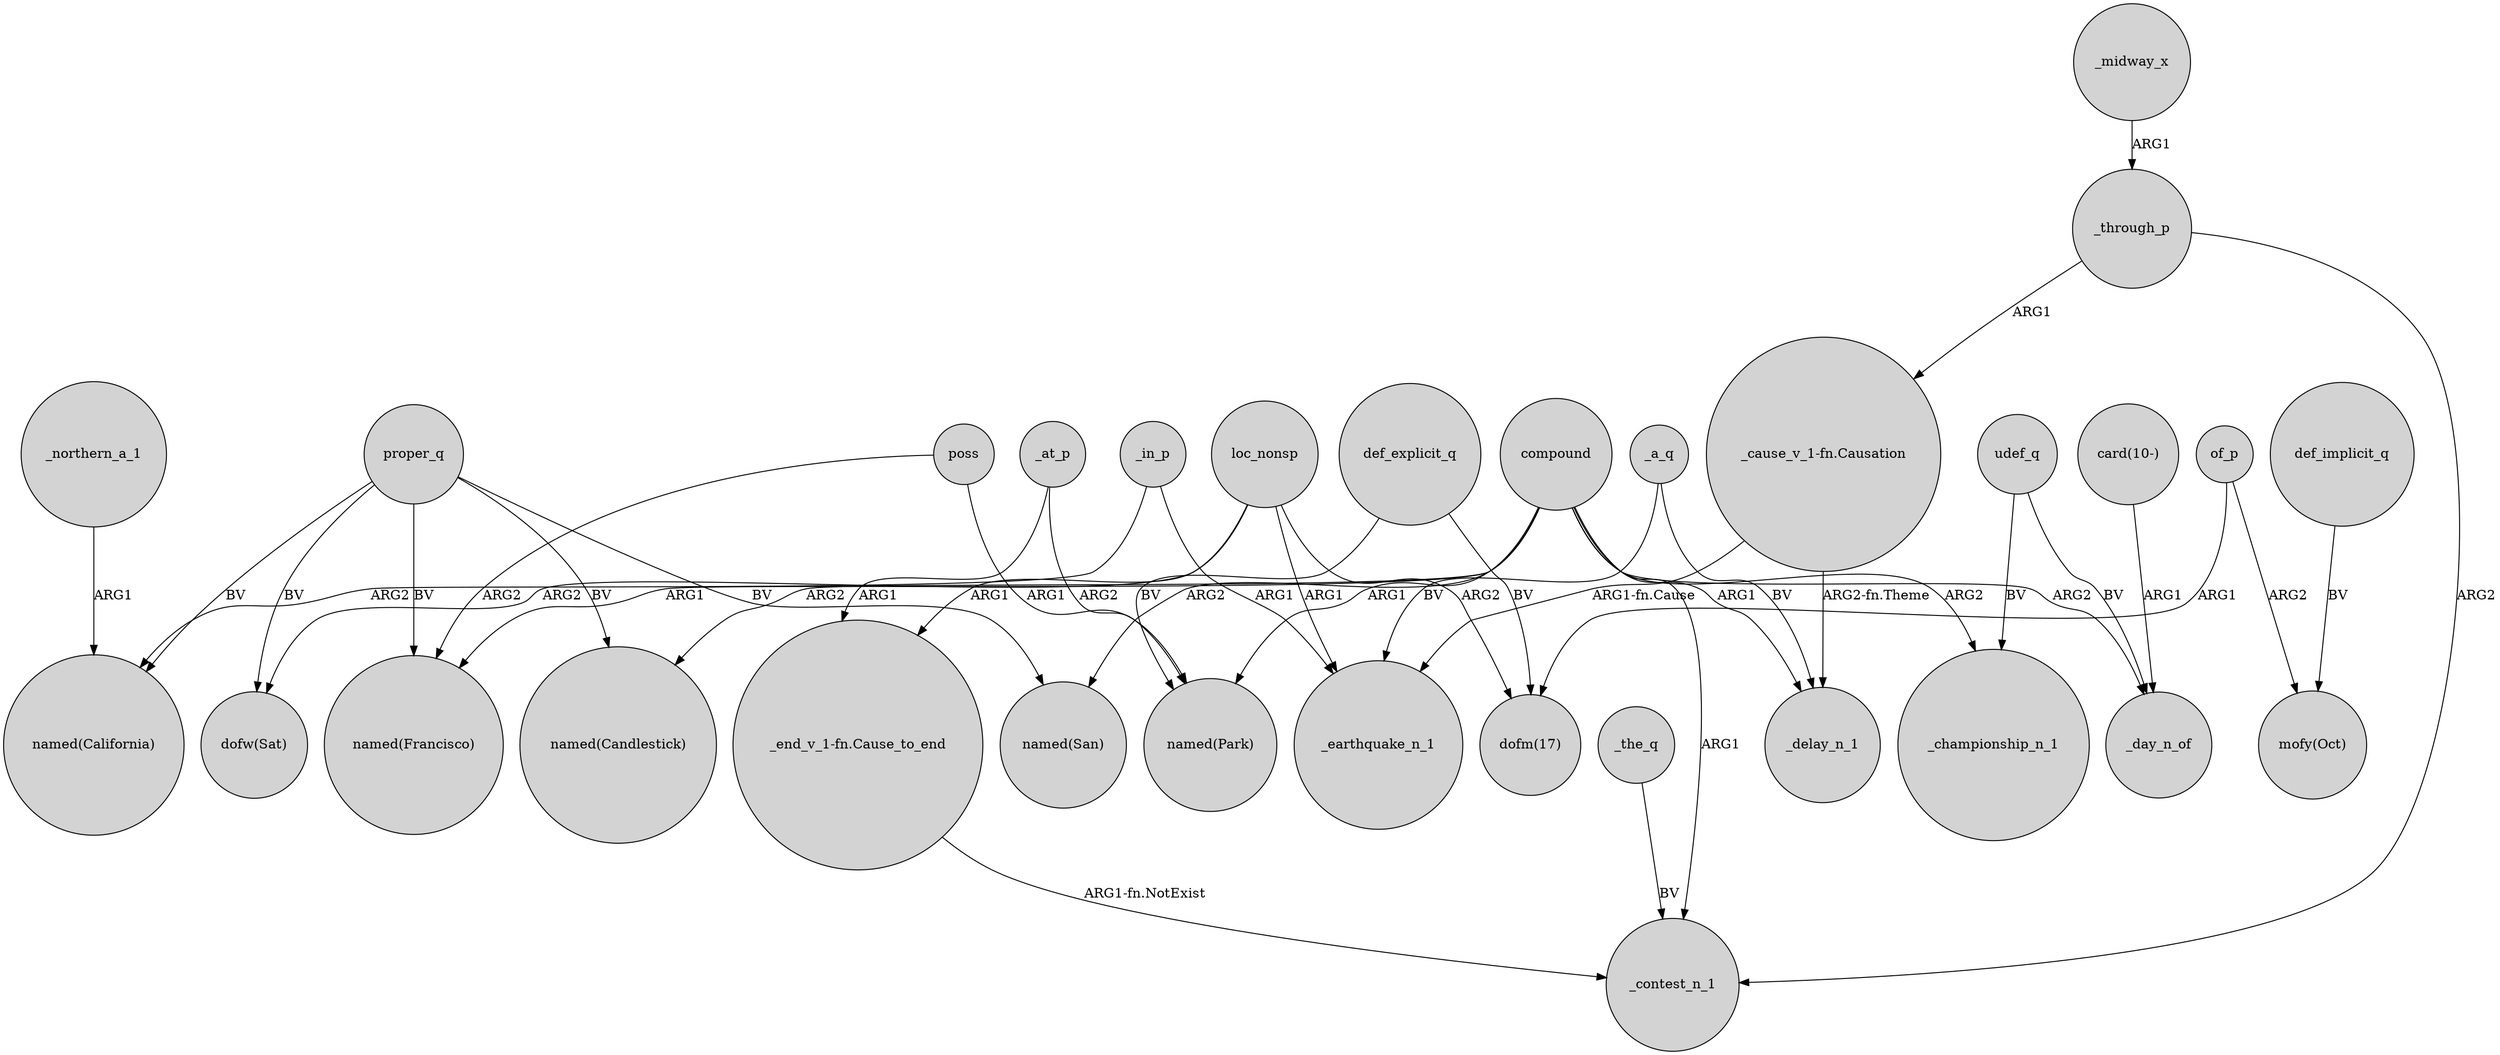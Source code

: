 digraph {
	node [shape=circle style=filled]
	_in_p -> "named(California)" [label=ARG2]
	"_cause_v_1-fn.Causation" -> _delay_n_1 [label="ARG2-fn.Theme"]
	loc_nonsp -> _earthquake_n_1 [label=ARG1]
	poss -> "named(Francisco)" [label=ARG2]
	"card(10-)" -> _day_n_of [label=ARG1]
	def_implicit_q -> "mofy(Oct)" [label=BV]
	proper_q -> "named(Francisco)" [label=BV]
	compound -> "named(San)" [label=ARG2]
	_at_p -> "named(Park)" [label=ARG2]
	_the_q -> _contest_n_1 [label=BV]
	_through_p -> "_cause_v_1-fn.Causation" [label=ARG1]
	proper_q -> "named(California)" [label=BV]
	compound -> _day_n_of [label=ARG2]
	of_p -> "mofy(Oct)" [label=ARG2]
	udef_q -> _day_n_of [label=BV]
	proper_q -> "dofw(Sat)" [label=BV]
	_a_q -> _delay_n_1 [label=BV]
	compound -> _contest_n_1 [label=ARG1]
	poss -> "named(Park)" [label=ARG1]
	loc_nonsp -> "dofw(Sat)" [label=ARG2]
	compound -> _delay_n_1 [label=ARG1]
	_midway_x -> _through_p [label=ARG1]
	"_cause_v_1-fn.Causation" -> _earthquake_n_1 [label="ARG1-fn.Cause"]
	_a_q -> _earthquake_n_1 [label=BV]
	_northern_a_1 -> "named(California)" [label=ARG1]
	of_p -> "dofm(17)" [label=ARG1]
	_through_p -> _contest_n_1 [label=ARG2]
	proper_q -> "named(Candlestick)" [label=BV]
	_in_p -> _earthquake_n_1 [label=ARG1]
	compound -> "named(Francisco)" [label=ARG1]
	loc_nonsp -> "_end_v_1-fn.Cause_to_end" [label=ARG1]
	_at_p -> "_end_v_1-fn.Cause_to_end" [label=ARG1]
	proper_q -> "named(San)" [label=BV]
	compound -> "named(Park)" [label=ARG1]
	def_explicit_q -> "named(Park)" [label=BV]
	compound -> "named(Candlestick)" [label=ARG2]
	loc_nonsp -> "dofm(17)" [label=ARG2]
	udef_q -> _championship_n_1 [label=BV]
	compound -> _championship_n_1 [label=ARG2]
	def_explicit_q -> "dofm(17)" [label=BV]
	"_end_v_1-fn.Cause_to_end" -> _contest_n_1 [label="ARG1-fn.NotExist"]
}
